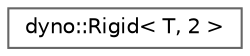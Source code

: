 digraph "Graphical Class Hierarchy"
{
 // LATEX_PDF_SIZE
  bgcolor="transparent";
  edge [fontname=Helvetica,fontsize=10,labelfontname=Helvetica,labelfontsize=10];
  node [fontname=Helvetica,fontsize=10,shape=box,height=0.2,width=0.4];
  rankdir="LR";
  Node0 [id="Node000000",label="dyno::Rigid\< T, 2 \>",height=0.2,width=0.4,color="grey40", fillcolor="white", style="filled",URL="$classdyno_1_1_rigid_3_01_t_00_012_01_4.html",tooltip=" "];
}
